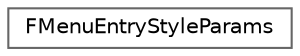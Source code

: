 digraph "Graphical Class Hierarchy"
{
 // INTERACTIVE_SVG=YES
 // LATEX_PDF_SIZE
  bgcolor="transparent";
  edge [fontname=Helvetica,fontsize=10,labelfontname=Helvetica,labelfontsize=10];
  node [fontname=Helvetica,fontsize=10,shape=box,height=0.2,width=0.4];
  rankdir="LR";
  Node0 [id="Node000000",label="FMenuEntryStyleParams",height=0.2,width=0.4,color="grey40", fillcolor="white", style="filled",URL="$d6/d67/structFMenuEntryStyleParams.html",tooltip="Contains various Style parameters and overrides."];
}
